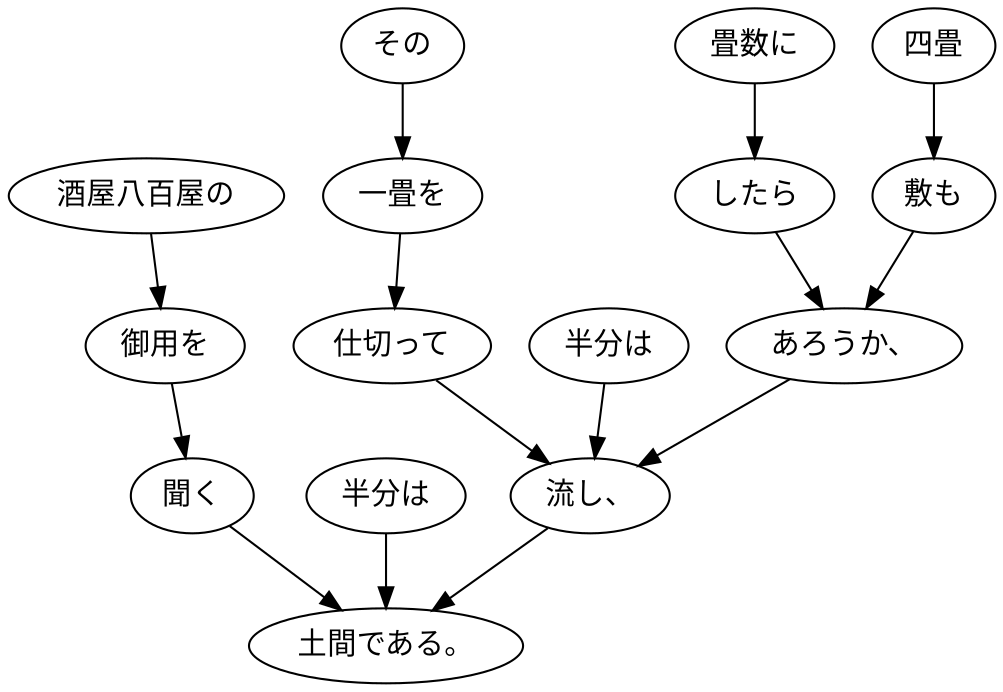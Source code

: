 digraph graph3224 {
	node0 [label="畳数に"];
	node1 [label="したら"];
	node2 [label="四畳"];
	node3 [label="敷も"];
	node4 [label="あろうか、"];
	node5 [label="その"];
	node6 [label="一畳を"];
	node7 [label="仕切って"];
	node8 [label="半分は"];
	node9 [label="流し、"];
	node10 [label="半分は"];
	node11 [label="酒屋八百屋の"];
	node12 [label="御用を"];
	node13 [label="聞く"];
	node14 [label="土間である。"];
	node0 -> node1;
	node1 -> node4;
	node2 -> node3;
	node3 -> node4;
	node4 -> node9;
	node5 -> node6;
	node6 -> node7;
	node7 -> node9;
	node8 -> node9;
	node9 -> node14;
	node10 -> node14;
	node11 -> node12;
	node12 -> node13;
	node13 -> node14;
}
